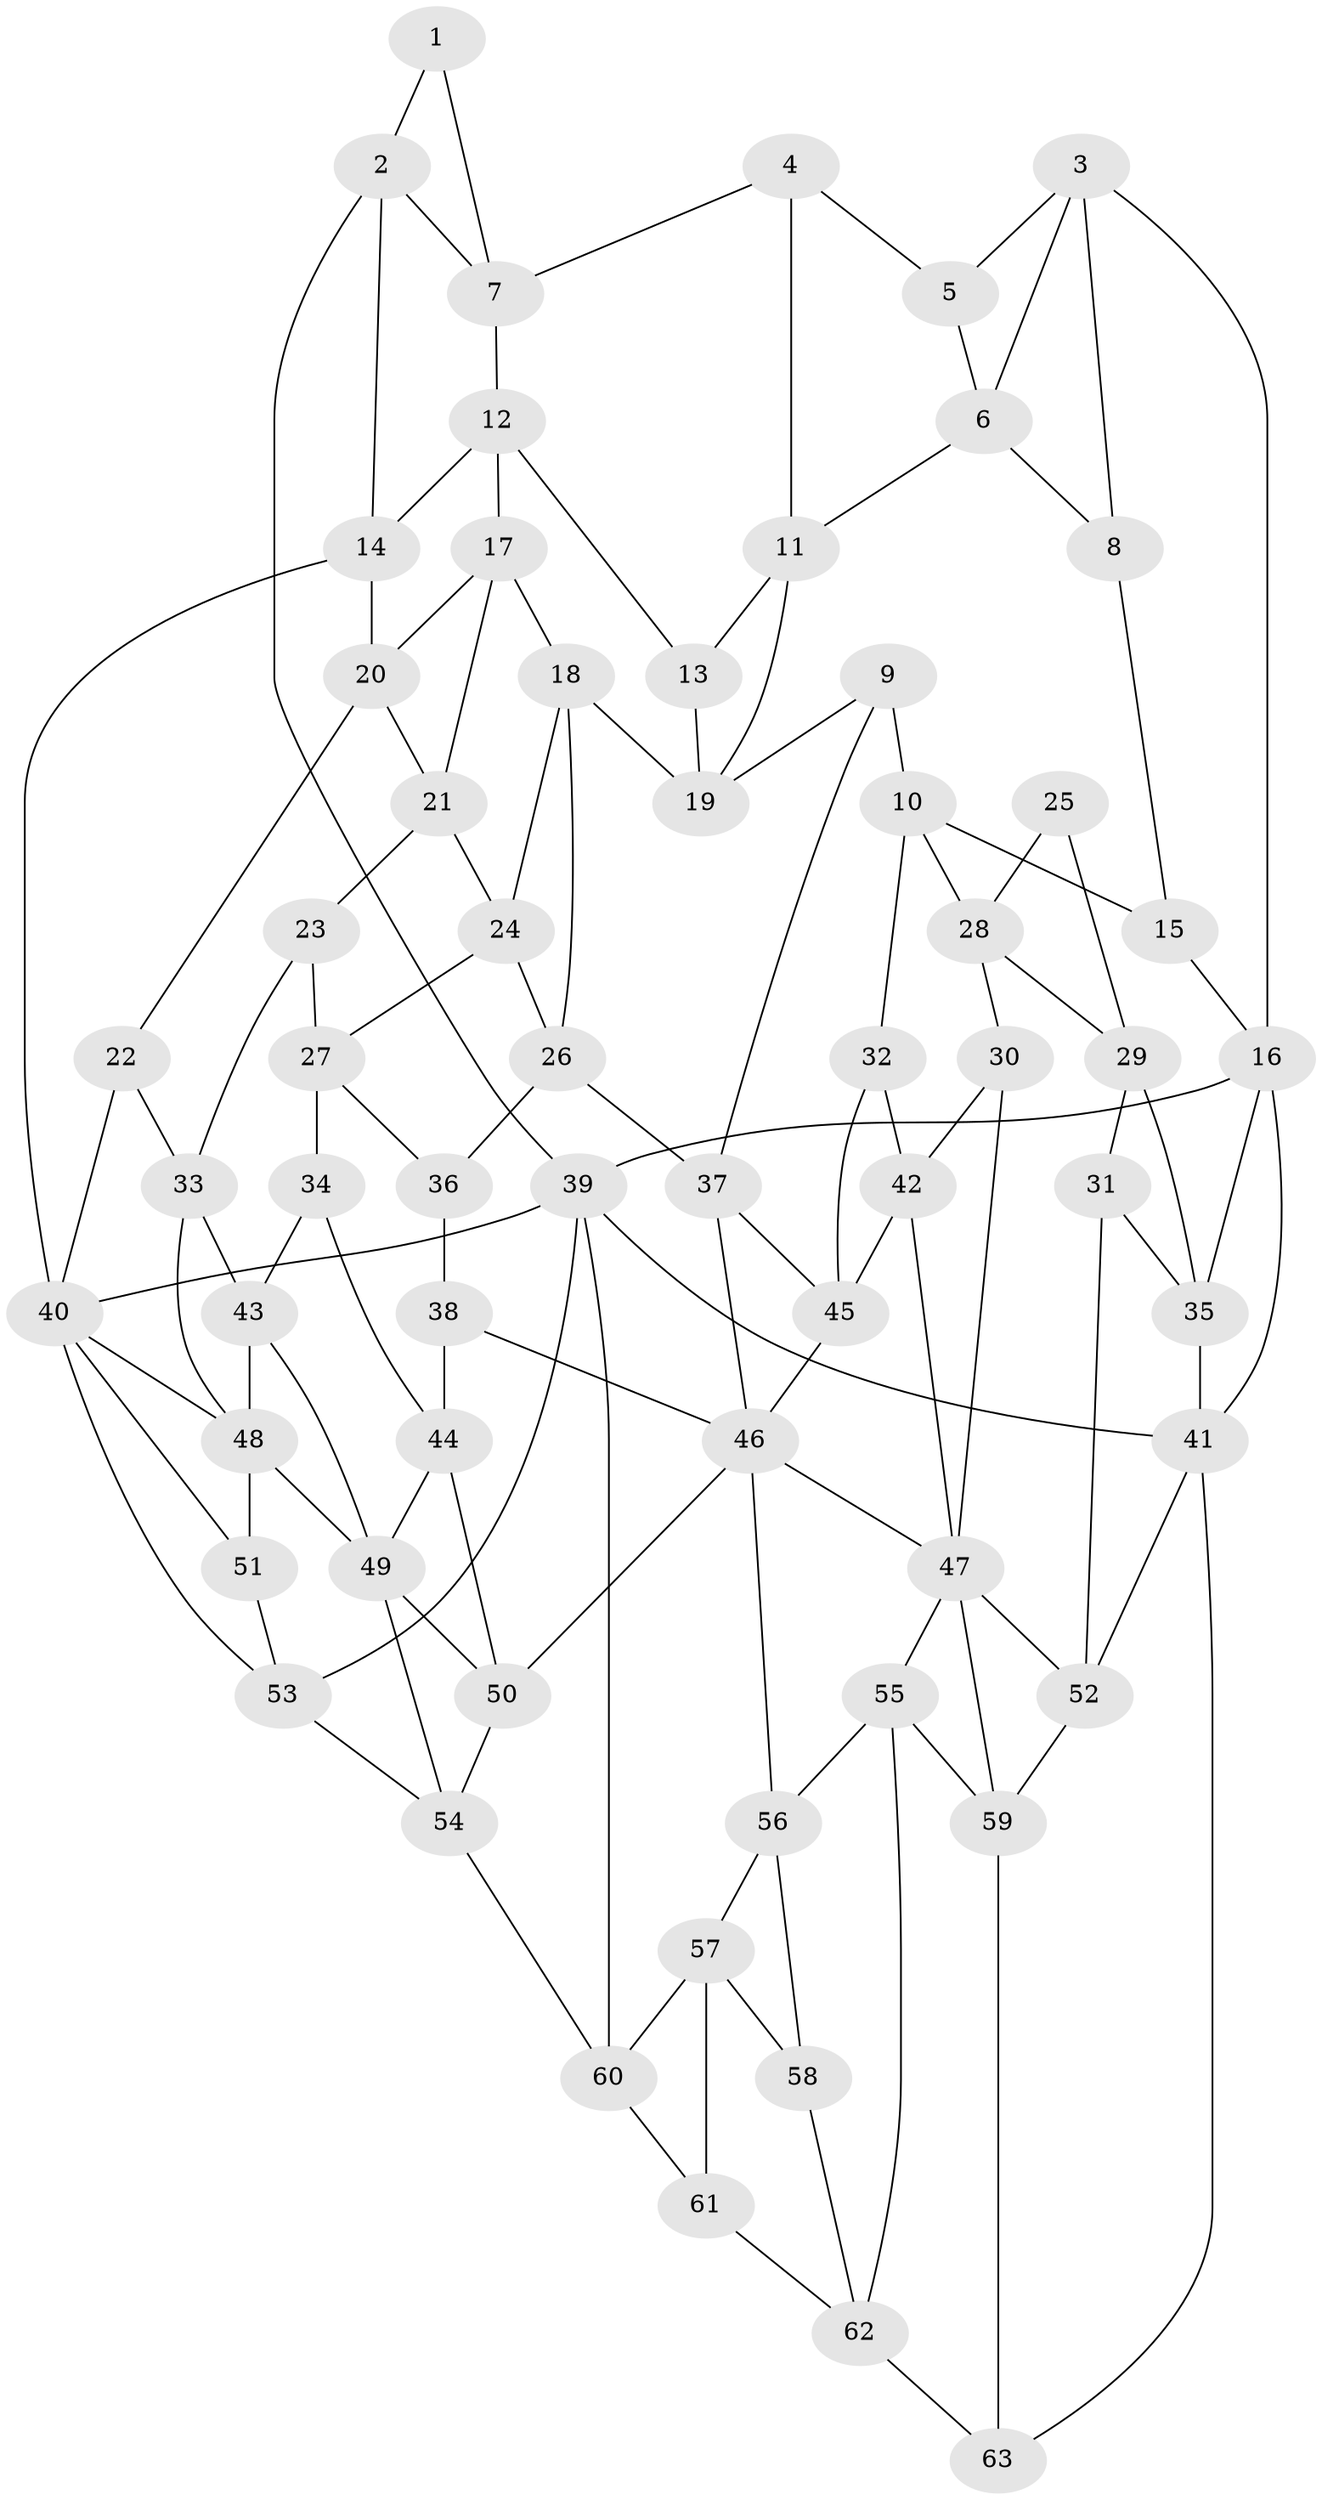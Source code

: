 // original degree distribution, {3: 0.023809523809523808, 4: 0.24603174603174602, 5: 0.48412698412698413, 6: 0.24603174603174602}
// Generated by graph-tools (version 1.1) at 2025/51/03/09/25 03:51:02]
// undirected, 63 vertices, 121 edges
graph export_dot {
graph [start="1"]
  node [color=gray90,style=filled];
  1;
  2;
  3;
  4;
  5;
  6;
  7;
  8;
  9;
  10;
  11;
  12;
  13;
  14;
  15;
  16;
  17;
  18;
  19;
  20;
  21;
  22;
  23;
  24;
  25;
  26;
  27;
  28;
  29;
  30;
  31;
  32;
  33;
  34;
  35;
  36;
  37;
  38;
  39;
  40;
  41;
  42;
  43;
  44;
  45;
  46;
  47;
  48;
  49;
  50;
  51;
  52;
  53;
  54;
  55;
  56;
  57;
  58;
  59;
  60;
  61;
  62;
  63;
  1 -- 2 [weight=1.0];
  1 -- 7 [weight=1.0];
  2 -- 7 [weight=1.0];
  2 -- 14 [weight=1.0];
  2 -- 39 [weight=1.0];
  3 -- 5 [weight=1.0];
  3 -- 6 [weight=1.0];
  3 -- 8 [weight=1.0];
  3 -- 16 [weight=1.0];
  4 -- 5 [weight=1.0];
  4 -- 7 [weight=1.0];
  4 -- 11 [weight=1.0];
  5 -- 6 [weight=1.0];
  6 -- 8 [weight=1.0];
  6 -- 11 [weight=1.0];
  7 -- 12 [weight=1.0];
  8 -- 15 [weight=1.0];
  9 -- 10 [weight=1.0];
  9 -- 19 [weight=1.0];
  9 -- 37 [weight=1.0];
  10 -- 15 [weight=1.0];
  10 -- 28 [weight=1.0];
  10 -- 32 [weight=1.0];
  11 -- 13 [weight=1.0];
  11 -- 19 [weight=1.0];
  12 -- 13 [weight=1.0];
  12 -- 14 [weight=1.0];
  12 -- 17 [weight=1.0];
  13 -- 19 [weight=1.0];
  14 -- 20 [weight=1.0];
  14 -- 40 [weight=1.0];
  15 -- 16 [weight=1.0];
  16 -- 35 [weight=1.0];
  16 -- 39 [weight=1.0];
  16 -- 41 [weight=1.0];
  17 -- 18 [weight=1.0];
  17 -- 20 [weight=1.0];
  17 -- 21 [weight=1.0];
  18 -- 19 [weight=1.0];
  18 -- 24 [weight=1.0];
  18 -- 26 [weight=1.0];
  20 -- 21 [weight=1.0];
  20 -- 22 [weight=1.0];
  21 -- 23 [weight=1.0];
  21 -- 24 [weight=1.0];
  22 -- 33 [weight=1.0];
  22 -- 40 [weight=1.0];
  23 -- 27 [weight=1.0];
  23 -- 33 [weight=1.0];
  24 -- 26 [weight=1.0];
  24 -- 27 [weight=1.0];
  25 -- 28 [weight=1.0];
  25 -- 29 [weight=1.0];
  26 -- 36 [weight=1.0];
  26 -- 37 [weight=1.0];
  27 -- 34 [weight=1.0];
  27 -- 36 [weight=1.0];
  28 -- 29 [weight=1.0];
  28 -- 30 [weight=1.0];
  29 -- 31 [weight=1.0];
  29 -- 35 [weight=1.0];
  30 -- 42 [weight=1.0];
  30 -- 47 [weight=1.0];
  31 -- 35 [weight=1.0];
  31 -- 52 [weight=1.0];
  32 -- 42 [weight=1.0];
  32 -- 45 [weight=1.0];
  33 -- 43 [weight=1.0];
  33 -- 48 [weight=1.0];
  34 -- 43 [weight=1.0];
  34 -- 44 [weight=1.0];
  35 -- 41 [weight=1.0];
  36 -- 38 [weight=2.0];
  37 -- 45 [weight=1.0];
  37 -- 46 [weight=1.0];
  38 -- 44 [weight=1.0];
  38 -- 46 [weight=1.0];
  39 -- 40 [weight=1.0];
  39 -- 41 [weight=1.0];
  39 -- 53 [weight=1.0];
  39 -- 60 [weight=1.0];
  40 -- 48 [weight=1.0];
  40 -- 51 [weight=1.0];
  40 -- 53 [weight=1.0];
  41 -- 52 [weight=1.0];
  41 -- 63 [weight=1.0];
  42 -- 45 [weight=1.0];
  42 -- 47 [weight=1.0];
  43 -- 48 [weight=1.0];
  43 -- 49 [weight=1.0];
  44 -- 49 [weight=1.0];
  44 -- 50 [weight=1.0];
  45 -- 46 [weight=1.0];
  46 -- 47 [weight=1.0];
  46 -- 50 [weight=1.0];
  46 -- 56 [weight=1.0];
  47 -- 52 [weight=1.0];
  47 -- 55 [weight=1.0];
  47 -- 59 [weight=1.0];
  48 -- 49 [weight=2.0];
  48 -- 51 [weight=1.0];
  49 -- 50 [weight=1.0];
  49 -- 54 [weight=1.0];
  50 -- 54 [weight=1.0];
  51 -- 53 [weight=1.0];
  52 -- 59 [weight=1.0];
  53 -- 54 [weight=1.0];
  54 -- 60 [weight=1.0];
  55 -- 56 [weight=1.0];
  55 -- 59 [weight=1.0];
  55 -- 62 [weight=1.0];
  56 -- 57 [weight=1.0];
  56 -- 58 [weight=1.0];
  57 -- 58 [weight=1.0];
  57 -- 60 [weight=1.0];
  57 -- 61 [weight=1.0];
  58 -- 62 [weight=1.0];
  59 -- 63 [weight=1.0];
  60 -- 61 [weight=1.0];
  61 -- 62 [weight=1.0];
  62 -- 63 [weight=1.0];
}
